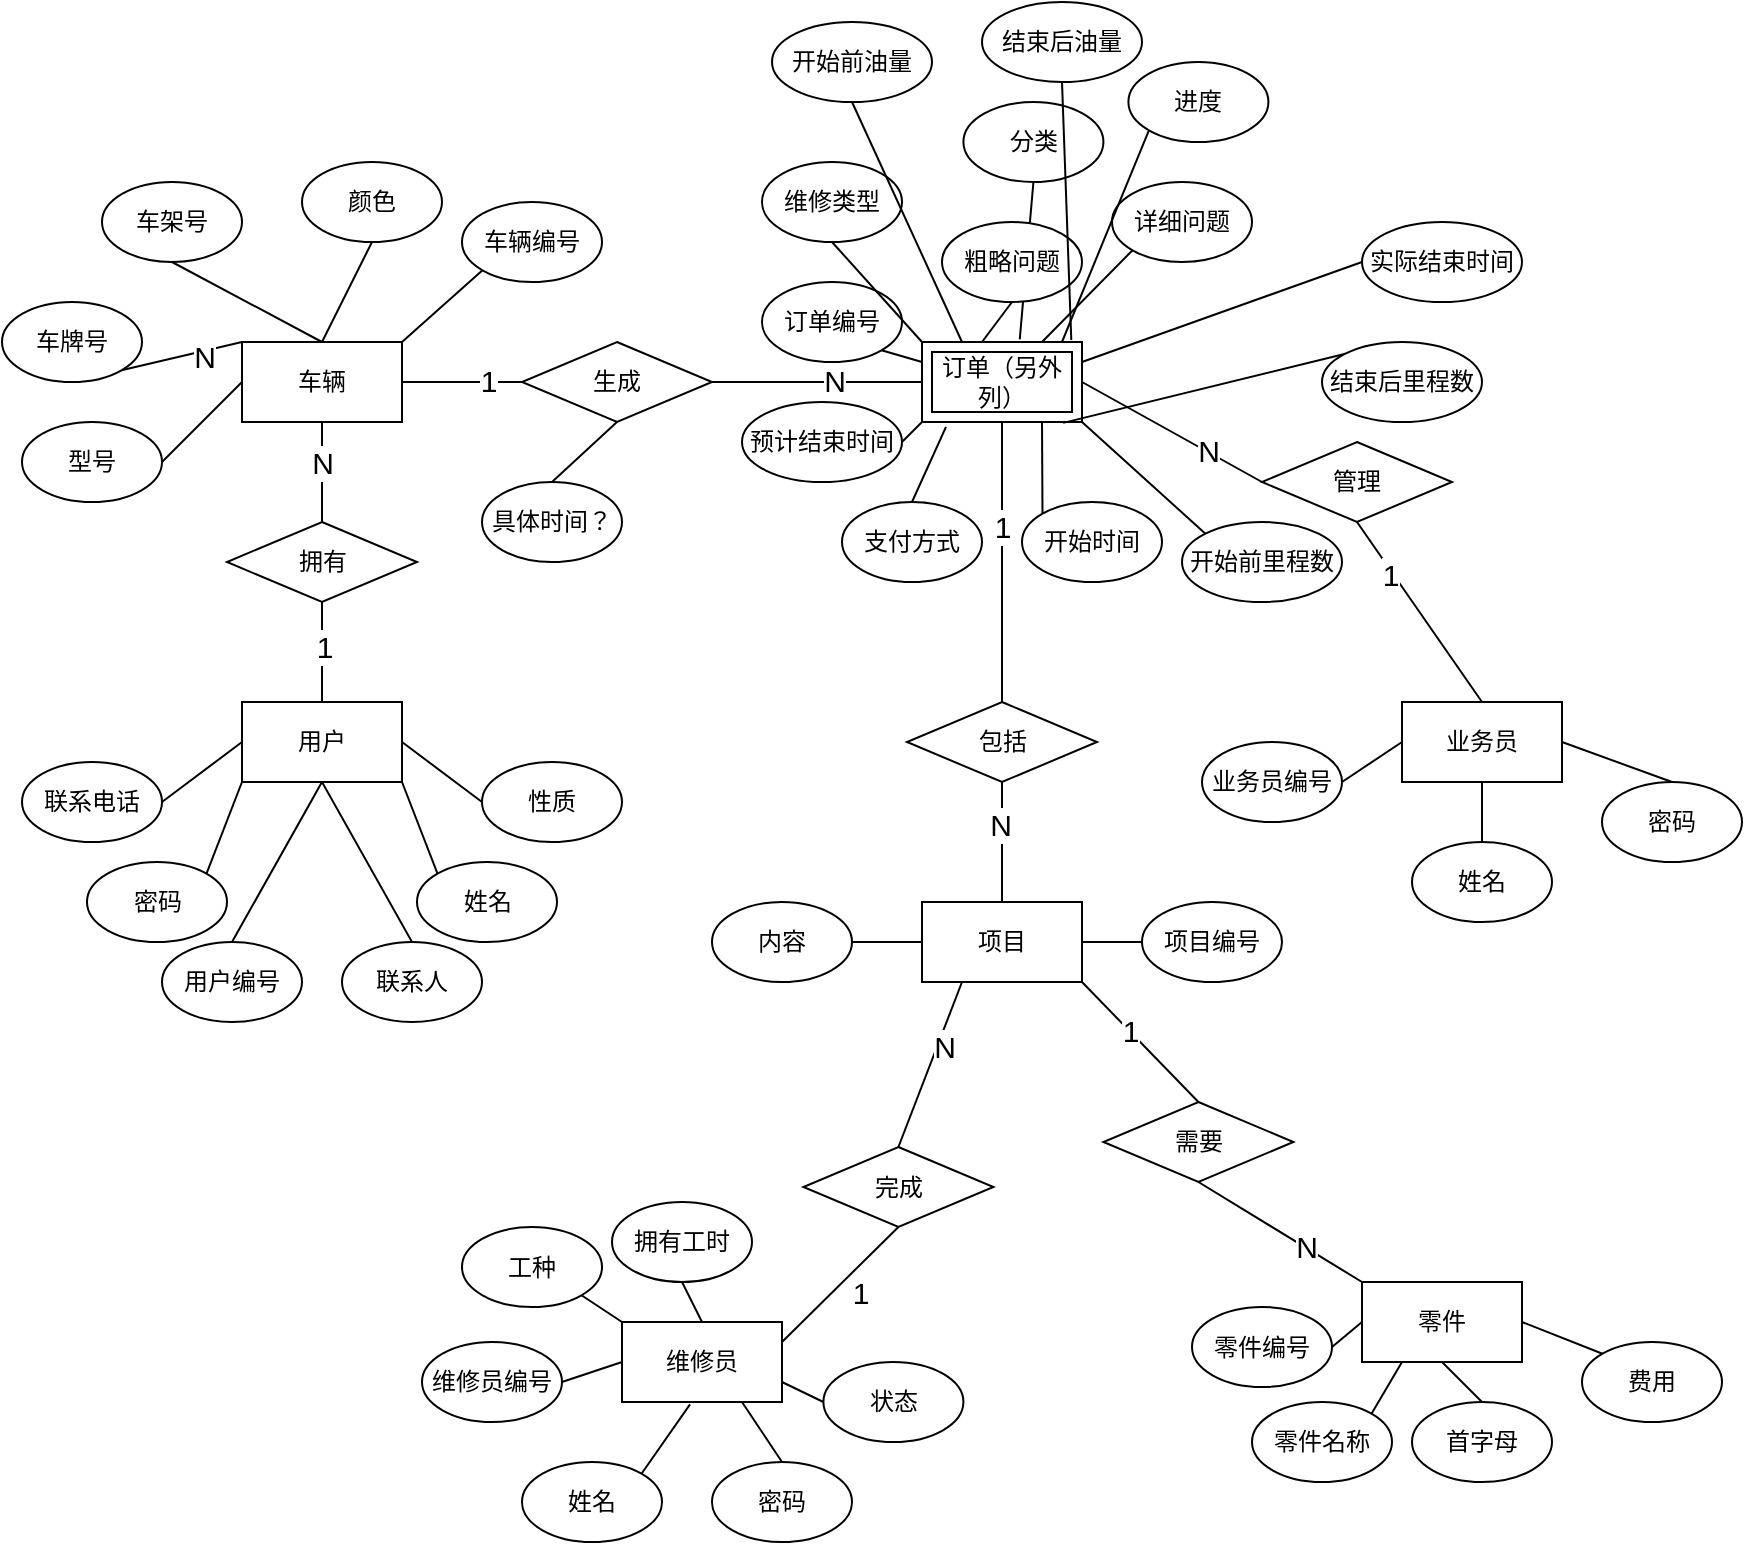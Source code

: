 <mxfile version="16.5.1" type="device"><diagram id="R2lEEEUBdFMjLlhIrx00" name="Page-1"><mxGraphModel dx="1038" dy="641" grid="1" gridSize="10" guides="1" tooltips="1" connect="1" arrows="1" fold="1" page="1" pageScale="1" pageWidth="850" pageHeight="1100" math="0" shadow="0" extFonts="Permanent Marker^https://fonts.googleapis.com/css?family=Permanent+Marker"><root><mxCell id="0"/><mxCell id="1" parent="0"/><mxCell id="JLz6MNKmqMRb6g_Zbnfw-47" style="edgeStyle=none;rounded=0;orthogonalLoop=1;jettySize=auto;html=1;exitX=1;exitY=0.5;exitDx=0;exitDy=0;entryX=0;entryY=0.5;entryDx=0;entryDy=0;endArrow=none;endFill=0;" parent="1" source="JLz6MNKmqMRb6g_Zbnfw-2" target="JLz6MNKmqMRb6g_Zbnfw-46" edge="1"><mxGeometry relative="1" as="geometry"/></mxCell><mxCell id="JLz6MNKmqMRb6g_Zbnfw-92" value="1" style="edgeLabel;html=1;align=center;verticalAlign=middle;resizable=0;points=[];fontSize=15;" parent="JLz6MNKmqMRb6g_Zbnfw-47" vertex="1" connectable="0"><mxGeometry x="0.419" y="1" relative="1" as="geometry"><mxPoint as="offset"/></mxGeometry></mxCell><mxCell id="JLz6MNKmqMRb6g_Zbnfw-2" value="车辆" style="rounded=0;whiteSpace=wrap;html=1;" parent="1" vertex="1"><mxGeometry x="170" y="280" width="80" height="40" as="geometry"/></mxCell><mxCell id="JLz6MNKmqMRb6g_Zbnfw-8" style="edgeStyle=orthogonalEdgeStyle;rounded=0;orthogonalLoop=1;jettySize=auto;html=1;exitX=0.5;exitY=0;exitDx=0;exitDy=0;entryX=0.5;entryY=1;entryDx=0;entryDy=0;endArrow=none;endFill=0;" parent="1" source="JLz6MNKmqMRb6g_Zbnfw-3" target="JLz6MNKmqMRb6g_Zbnfw-6" edge="1"><mxGeometry relative="1" as="geometry"/></mxCell><mxCell id="JLz6MNKmqMRb6g_Zbnfw-95" value="1" style="edgeLabel;html=1;align=center;verticalAlign=middle;resizable=0;points=[];fontSize=15;" parent="JLz6MNKmqMRb6g_Zbnfw-8" vertex="1" connectable="0"><mxGeometry x="0.119" y="-1" relative="1" as="geometry"><mxPoint as="offset"/></mxGeometry></mxCell><mxCell id="JLz6MNKmqMRb6g_Zbnfw-3" value="用户" style="rounded=0;whiteSpace=wrap;html=1;" parent="1" vertex="1"><mxGeometry x="170" y="460" width="80" height="40" as="geometry"/></mxCell><mxCell id="JLz6MNKmqMRb6g_Zbnfw-4" value="维修员" style="rounded=0;whiteSpace=wrap;html=1;" parent="1" vertex="1"><mxGeometry x="360" y="770" width="80" height="40" as="geometry"/></mxCell><mxCell id="JLz6MNKmqMRb6g_Zbnfw-57" style="edgeStyle=none;rounded=0;orthogonalLoop=1;jettySize=auto;html=1;exitX=0.5;exitY=0;exitDx=0;exitDy=0;entryX=0.5;entryY=1;entryDx=0;entryDy=0;endArrow=none;endFill=0;" parent="1" source="JLz6MNKmqMRb6g_Zbnfw-5" target="JLz6MNKmqMRb6g_Zbnfw-55" edge="1"><mxGeometry relative="1" as="geometry"/></mxCell><mxCell id="JLz6MNKmqMRb6g_Zbnfw-99" value="1" style="edgeLabel;html=1;align=center;verticalAlign=middle;resizable=0;points=[];fontSize=15;" parent="JLz6MNKmqMRb6g_Zbnfw-57" vertex="1" connectable="0"><mxGeometry x="0.448" y="1" relative="1" as="geometry"><mxPoint as="offset"/></mxGeometry></mxCell><mxCell id="JLz6MNKmqMRb6g_Zbnfw-5" value="业务员" style="rounded=0;whiteSpace=wrap;html=1;" parent="1" vertex="1"><mxGeometry x="750" y="460" width="80" height="40" as="geometry"/></mxCell><mxCell id="JLz6MNKmqMRb6g_Zbnfw-93" style="edgeStyle=none;rounded=0;orthogonalLoop=1;jettySize=auto;html=1;exitX=0.5;exitY=0;exitDx=0;exitDy=0;entryX=0.5;entryY=1;entryDx=0;entryDy=0;endArrow=none;endFill=0;" parent="1" source="JLz6MNKmqMRb6g_Zbnfw-6" target="JLz6MNKmqMRb6g_Zbnfw-2" edge="1"><mxGeometry relative="1" as="geometry"/></mxCell><mxCell id="JLz6MNKmqMRb6g_Zbnfw-94" value="N" style="edgeLabel;html=1;align=center;verticalAlign=middle;resizable=0;points=[];fontSize=15;" parent="JLz6MNKmqMRb6g_Zbnfw-93" vertex="1" connectable="0"><mxGeometry x="0.406" relative="1" as="geometry"><mxPoint y="5" as="offset"/></mxGeometry></mxCell><mxCell id="JLz6MNKmqMRb6g_Zbnfw-6" value="拥有" style="rhombus;whiteSpace=wrap;html=1;" parent="1" vertex="1"><mxGeometry x="162.5" y="370" width="95" height="40" as="geometry"/></mxCell><mxCell id="JLz6MNKmqMRb6g_Zbnfw-25" style="rounded=0;orthogonalLoop=1;jettySize=auto;html=1;exitX=1;exitY=0.5;exitDx=0;exitDy=0;entryX=0;entryY=0.5;entryDx=0;entryDy=0;endArrow=none;endFill=0;" parent="1" source="JLz6MNKmqMRb6g_Zbnfw-12" target="JLz6MNKmqMRb6g_Zbnfw-3" edge="1"><mxGeometry relative="1" as="geometry"/></mxCell><mxCell id="JLz6MNKmqMRb6g_Zbnfw-12" value="联系电话" style="ellipse;whiteSpace=wrap;html=1;" parent="1" vertex="1"><mxGeometry x="60" y="490" width="70" height="40" as="geometry"/></mxCell><mxCell id="JLz6MNKmqMRb6g_Zbnfw-28" style="edgeStyle=none;rounded=0;orthogonalLoop=1;jettySize=auto;html=1;exitX=1;exitY=0;exitDx=0;exitDy=0;entryX=0;entryY=1;entryDx=0;entryDy=0;endArrow=none;endFill=0;" parent="1" source="JLz6MNKmqMRb6g_Zbnfw-19" target="JLz6MNKmqMRb6g_Zbnfw-3" edge="1"><mxGeometry relative="1" as="geometry"/></mxCell><mxCell id="JLz6MNKmqMRb6g_Zbnfw-19" value="密码" style="ellipse;whiteSpace=wrap;html=1;" parent="1" vertex="1"><mxGeometry x="92.5" y="540" width="70" height="40" as="geometry"/></mxCell><mxCell id="JLz6MNKmqMRb6g_Zbnfw-29" style="edgeStyle=none;rounded=0;orthogonalLoop=1;jettySize=auto;html=1;exitX=0;exitY=0;exitDx=0;exitDy=0;entryX=1;entryY=1;entryDx=0;entryDy=0;endArrow=none;endFill=0;" parent="1" source="JLz6MNKmqMRb6g_Zbnfw-22" target="JLz6MNKmqMRb6g_Zbnfw-3" edge="1"><mxGeometry relative="1" as="geometry"/></mxCell><mxCell id="JLz6MNKmqMRb6g_Zbnfw-22" value="姓名" style="ellipse;whiteSpace=wrap;html=1;" parent="1" vertex="1"><mxGeometry x="257.5" y="540" width="70" height="40" as="geometry"/></mxCell><mxCell id="JLz6MNKmqMRb6g_Zbnfw-30" style="edgeStyle=none;rounded=0;orthogonalLoop=1;jettySize=auto;html=1;exitX=0;exitY=0.5;exitDx=0;exitDy=0;entryX=1;entryY=0.5;entryDx=0;entryDy=0;endArrow=none;endFill=0;" parent="1" source="JLz6MNKmqMRb6g_Zbnfw-23" target="JLz6MNKmqMRb6g_Zbnfw-3" edge="1"><mxGeometry relative="1" as="geometry"/></mxCell><mxCell id="JLz6MNKmqMRb6g_Zbnfw-23" value="性质" style="ellipse;whiteSpace=wrap;html=1;" parent="1" vertex="1"><mxGeometry x="290" y="490" width="70" height="40" as="geometry"/></mxCell><mxCell id="JLz6MNKmqMRb6g_Zbnfw-27" style="rounded=0;orthogonalLoop=1;jettySize=auto;html=1;exitX=0.5;exitY=0;exitDx=0;exitDy=0;entryX=0.5;entryY=1;entryDx=0;entryDy=0;endArrow=none;endFill=0;" parent="1" source="JLz6MNKmqMRb6g_Zbnfw-24" target="JLz6MNKmqMRb6g_Zbnfw-3" edge="1"><mxGeometry relative="1" as="geometry"/></mxCell><mxCell id="JLz6MNKmqMRb6g_Zbnfw-24" value="联系人" style="ellipse;whiteSpace=wrap;html=1;" parent="1" vertex="1"><mxGeometry x="220" y="580" width="70" height="40" as="geometry"/></mxCell><mxCell id="JLz6MNKmqMRb6g_Zbnfw-39" style="edgeStyle=none;rounded=0;orthogonalLoop=1;jettySize=auto;html=1;exitX=1;exitY=1;exitDx=0;exitDy=0;entryX=0;entryY=0;entryDx=0;entryDy=0;endArrow=none;endFill=0;" parent="1" source="JLz6MNKmqMRb6g_Zbnfw-31" target="JLz6MNKmqMRb6g_Zbnfw-2" edge="1"><mxGeometry relative="1" as="geometry"/></mxCell><mxCell id="JLz6MNKmqMRb6g_Zbnfw-107" value="N" style="edgeLabel;html=1;align=center;verticalAlign=middle;resizable=0;points=[];fontSize=15;" parent="JLz6MNKmqMRb6g_Zbnfw-39" vertex="1" connectable="0"><mxGeometry x="0.38" y="-2" relative="1" as="geometry"><mxPoint x="-1" as="offset"/></mxGeometry></mxCell><mxCell id="JLz6MNKmqMRb6g_Zbnfw-31" value="车牌号" style="ellipse;whiteSpace=wrap;html=1;" parent="1" vertex="1"><mxGeometry x="50" y="260" width="70" height="40" as="geometry"/></mxCell><mxCell id="JLz6MNKmqMRb6g_Zbnfw-38" style="edgeStyle=none;rounded=0;orthogonalLoop=1;jettySize=auto;html=1;exitX=0.5;exitY=1;exitDx=0;exitDy=0;entryX=0.5;entryY=0;entryDx=0;entryDy=0;endArrow=none;endFill=0;" parent="1" source="JLz6MNKmqMRb6g_Zbnfw-32" target="JLz6MNKmqMRb6g_Zbnfw-2" edge="1"><mxGeometry relative="1" as="geometry"/></mxCell><mxCell id="JLz6MNKmqMRb6g_Zbnfw-32" value="车架号" style="ellipse;whiteSpace=wrap;html=1;" parent="1" vertex="1"><mxGeometry x="100" y="200" width="70" height="40" as="geometry"/></mxCell><mxCell id="JLz6MNKmqMRb6g_Zbnfw-34" style="edgeStyle=none;rounded=0;orthogonalLoop=1;jettySize=auto;html=1;exitX=0.5;exitY=0;exitDx=0;exitDy=0;endArrow=none;endFill=0;" parent="1" source="JLz6MNKmqMRb6g_Zbnfw-33" edge="1"><mxGeometry relative="1" as="geometry"><mxPoint x="210" y="500.0" as="targetPoint"/></mxGeometry></mxCell><mxCell id="JLz6MNKmqMRb6g_Zbnfw-33" value="用户编号" style="ellipse;whiteSpace=wrap;html=1;" parent="1" vertex="1"><mxGeometry x="130" y="580" width="70" height="40" as="geometry"/></mxCell><mxCell id="JLz6MNKmqMRb6g_Zbnfw-44" style="edgeStyle=none;rounded=0;orthogonalLoop=1;jettySize=auto;html=1;exitX=0.5;exitY=1;exitDx=0;exitDy=0;endArrow=none;endFill=0;" parent="1" source="JLz6MNKmqMRb6g_Zbnfw-35" edge="1"><mxGeometry relative="1" as="geometry"><mxPoint x="210" y="280" as="targetPoint"/></mxGeometry></mxCell><mxCell id="JLz6MNKmqMRb6g_Zbnfw-35" value="颜色" style="ellipse;whiteSpace=wrap;html=1;" parent="1" vertex="1"><mxGeometry x="200" y="190" width="70" height="40" as="geometry"/></mxCell><mxCell id="JLz6MNKmqMRb6g_Zbnfw-40" style="edgeStyle=none;rounded=0;orthogonalLoop=1;jettySize=auto;html=1;exitX=1;exitY=0.5;exitDx=0;exitDy=0;entryX=0;entryY=0.5;entryDx=0;entryDy=0;endArrow=none;endFill=0;" parent="1" source="JLz6MNKmqMRb6g_Zbnfw-36" target="JLz6MNKmqMRb6g_Zbnfw-2" edge="1"><mxGeometry relative="1" as="geometry"/></mxCell><mxCell id="JLz6MNKmqMRb6g_Zbnfw-36" value="型号" style="ellipse;whiteSpace=wrap;html=1;" parent="1" vertex="1"><mxGeometry x="60" y="320" width="70" height="40" as="geometry"/></mxCell><mxCell id="JLz6MNKmqMRb6g_Zbnfw-45" style="edgeStyle=none;rounded=0;orthogonalLoop=1;jettySize=auto;html=1;exitX=0;exitY=1;exitDx=0;exitDy=0;entryX=1;entryY=0;entryDx=0;entryDy=0;endArrow=none;endFill=0;" parent="1" source="JLz6MNKmqMRb6g_Zbnfw-37" target="JLz6MNKmqMRb6g_Zbnfw-2" edge="1"><mxGeometry relative="1" as="geometry"/></mxCell><mxCell id="JLz6MNKmqMRb6g_Zbnfw-37" value="车辆编号" style="ellipse;whiteSpace=wrap;html=1;" parent="1" vertex="1"><mxGeometry x="280" y="210" width="70" height="40" as="geometry"/></mxCell><mxCell id="JLz6MNKmqMRb6g_Zbnfw-50" style="edgeStyle=none;rounded=0;orthogonalLoop=1;jettySize=auto;html=1;exitX=1;exitY=0.5;exitDx=0;exitDy=0;entryX=0;entryY=0.5;entryDx=0;entryDy=0;endArrow=none;endFill=0;text='N';metaEdit=1;fontSize=15;" parent="1" source="JLz6MNKmqMRb6g_Zbnfw-46" target="JLz6MNKmqMRb6g_Zbnfw-90" edge="1"><mxGeometry relative="1" as="geometry"><mxPoint x="510" y="300" as="targetPoint"/></mxGeometry></mxCell><mxCell id="JLz6MNKmqMRb6g_Zbnfw-91" value="N" style="edgeLabel;html=1;align=center;verticalAlign=middle;resizable=0;points=[];fontSize=15;" parent="JLz6MNKmqMRb6g_Zbnfw-50" vertex="1" connectable="0"><mxGeometry x="0.152" y="1" relative="1" as="geometry"><mxPoint as="offset"/></mxGeometry></mxCell><mxCell id="JLz6MNKmqMRb6g_Zbnfw-46" value="生成" style="rhombus;whiteSpace=wrap;html=1;" parent="1" vertex="1"><mxGeometry x="310" y="280" width="95" height="40" as="geometry"/></mxCell><mxCell id="JLz6MNKmqMRb6g_Zbnfw-53" value="零件" style="rounded=0;whiteSpace=wrap;html=1;" parent="1" vertex="1"><mxGeometry x="730" y="750" width="80" height="40" as="geometry"/></mxCell><mxCell id="JLz6MNKmqMRb6g_Zbnfw-69" style="edgeStyle=none;rounded=0;orthogonalLoop=1;jettySize=auto;html=1;exitX=0;exitY=0.5;exitDx=0;exitDy=0;entryX=1;entryY=0.5;entryDx=0;entryDy=0;endArrow=none;endFill=0;" parent="1" source="JLz6MNKmqMRb6g_Zbnfw-55" edge="1"><mxGeometry relative="1" as="geometry"><mxPoint x="590" y="300" as="targetPoint"/></mxGeometry></mxCell><mxCell id="JLz6MNKmqMRb6g_Zbnfw-98" value="N" style="edgeLabel;html=1;align=center;verticalAlign=middle;resizable=0;points=[];fontSize=15;" parent="JLz6MNKmqMRb6g_Zbnfw-69" vertex="1" connectable="0"><mxGeometry x="-0.379" y="-1" relative="1" as="geometry"><mxPoint as="offset"/></mxGeometry></mxCell><mxCell id="JLz6MNKmqMRb6g_Zbnfw-55" value="管理" style="rhombus;whiteSpace=wrap;html=1;" parent="1" vertex="1"><mxGeometry x="680" y="330" width="95" height="40" as="geometry"/></mxCell><mxCell id="JLz6MNKmqMRb6g_Zbnfw-88" style="edgeStyle=none;rounded=0;orthogonalLoop=1;jettySize=auto;html=1;exitX=1;exitY=1;exitDx=0;exitDy=0;entryX=0.5;entryY=0;entryDx=0;entryDy=0;endArrow=none;endFill=0;" parent="1" source="gtlcgcl1MtyrnfjM4oib-31" target="JLz6MNKmqMRb6g_Zbnfw-87" edge="1"><mxGeometry relative="1" as="geometry"><mxPoint x="600.71" y="612.5" as="sourcePoint"/></mxGeometry></mxCell><mxCell id="JLz6MNKmqMRb6g_Zbnfw-102" value="1" style="edgeLabel;html=1;align=center;verticalAlign=middle;resizable=0;points=[];fontSize=15;" parent="JLz6MNKmqMRb6g_Zbnfw-88" vertex="1" connectable="0"><mxGeometry x="-0.203" relative="1" as="geometry"><mxPoint as="offset"/></mxGeometry></mxCell><mxCell id="JLz6MNKmqMRb6g_Zbnfw-75" style="edgeStyle=none;rounded=0;orthogonalLoop=1;jettySize=auto;html=1;exitX=0.5;exitY=0;exitDx=0;exitDy=0;entryX=0.5;entryY=1;entryDx=0;entryDy=0;endArrow=none;endFill=0;" parent="1" source="gtlcgcl1MtyrnfjM4oib-29" edge="1"><mxGeometry relative="1" as="geometry"><mxPoint x="550" y="320" as="targetPoint"/><mxPoint x="549.46" y="507.5" as="sourcePoint"/></mxGeometry></mxCell><mxCell id="JLz6MNKmqMRb6g_Zbnfw-96" value="1" style="edgeLabel;html=1;align=center;verticalAlign=middle;resizable=0;points=[];fontSize=15;" parent="JLz6MNKmqMRb6g_Zbnfw-75" vertex="1" connectable="0"><mxGeometry x="0.257" relative="1" as="geometry"><mxPoint as="offset"/></mxGeometry></mxCell><mxCell id="JLz6MNKmqMRb6g_Zbnfw-76" style="edgeStyle=none;rounded=0;orthogonalLoop=1;jettySize=auto;html=1;exitX=0.5;exitY=1;exitDx=0;exitDy=0;entryX=0.5;entryY=0;entryDx=0;entryDy=0;endArrow=none;endFill=0;" parent="1" source="gtlcgcl1MtyrnfjM4oib-29" target="gtlcgcl1MtyrnfjM4oib-31" edge="1"><mxGeometry relative="1" as="geometry"><mxPoint x="549.46" y="557.5" as="sourcePoint"/><mxPoint x="550.71" y="592.5" as="targetPoint"/></mxGeometry></mxCell><mxCell id="JLz6MNKmqMRb6g_Zbnfw-97" value="N" style="edgeLabel;html=1;align=center;verticalAlign=middle;resizable=0;points=[];fontSize=15;" parent="JLz6MNKmqMRb6g_Zbnfw-76" vertex="1" connectable="0"><mxGeometry x="-0.299" y="-1" relative="1" as="geometry"><mxPoint as="offset"/></mxGeometry></mxCell><mxCell id="JLz6MNKmqMRb6g_Zbnfw-79" style="edgeStyle=none;rounded=0;orthogonalLoop=1;jettySize=auto;html=1;exitX=0;exitY=0;exitDx=0;exitDy=0;endArrow=none;endFill=0;" parent="1" edge="1"><mxGeometry relative="1" as="geometry"><mxPoint x="610" y="260" as="sourcePoint"/><mxPoint x="610" y="260" as="targetPoint"/></mxGeometry></mxCell><mxCell id="JLz6MNKmqMRb6g_Zbnfw-84" style="edgeStyle=none;rounded=0;orthogonalLoop=1;jettySize=auto;html=1;exitX=0.5;exitY=1;exitDx=0;exitDy=0;endArrow=none;endFill=0;entryX=1;entryY=0.25;entryDx=0;entryDy=0;" parent="1" source="JLz6MNKmqMRb6g_Zbnfw-83" target="JLz6MNKmqMRb6g_Zbnfw-4" edge="1"><mxGeometry relative="1" as="geometry"><mxPoint x="449.996" y="772.5" as="targetPoint"/></mxGeometry></mxCell><mxCell id="JLz6MNKmqMRb6g_Zbnfw-100" value="1" style="edgeLabel;html=1;align=center;verticalAlign=middle;resizable=0;points=[];fontSize=15;" parent="JLz6MNKmqMRb6g_Zbnfw-84" vertex="1" connectable="0"><mxGeometry x="-0.329" relative="1" as="geometry"><mxPoint y="13" as="offset"/></mxGeometry></mxCell><mxCell id="JLz6MNKmqMRb6g_Zbnfw-85" style="edgeStyle=none;rounded=0;orthogonalLoop=1;jettySize=auto;html=1;exitX=0.5;exitY=0;exitDx=0;exitDy=0;entryX=0.25;entryY=1;entryDx=0;entryDy=0;endArrow=none;endFill=0;" parent="1" source="JLz6MNKmqMRb6g_Zbnfw-83" target="gtlcgcl1MtyrnfjM4oib-31" edge="1"><mxGeometry relative="1" as="geometry"><mxPoint x="550.71" y="632.5" as="targetPoint"/></mxGeometry></mxCell><mxCell id="JLz6MNKmqMRb6g_Zbnfw-101" value="N" style="edgeLabel;html=1;align=center;verticalAlign=middle;resizable=0;points=[];fontSize=15;" parent="JLz6MNKmqMRb6g_Zbnfw-85" vertex="1" connectable="0"><mxGeometry x="0.419" relative="1" as="geometry"><mxPoint y="8" as="offset"/></mxGeometry></mxCell><mxCell id="JLz6MNKmqMRb6g_Zbnfw-83" value="完成" style="rhombus;whiteSpace=wrap;html=1;" parent="1" vertex="1"><mxGeometry x="450.71" y="682.5" width="95" height="40" as="geometry"/></mxCell><mxCell id="JLz6MNKmqMRb6g_Zbnfw-89" style="edgeStyle=none;rounded=0;orthogonalLoop=1;jettySize=auto;html=1;exitX=0.5;exitY=1;exitDx=0;exitDy=0;entryX=0;entryY=0;entryDx=0;entryDy=0;endArrow=none;endFill=0;" parent="1" source="JLz6MNKmqMRb6g_Zbnfw-87" target="JLz6MNKmqMRb6g_Zbnfw-53" edge="1"><mxGeometry relative="1" as="geometry"/></mxCell><mxCell id="JLz6MNKmqMRb6g_Zbnfw-103" value="N" style="edgeLabel;html=1;align=center;verticalAlign=middle;resizable=0;points=[];fontSize=15;" parent="JLz6MNKmqMRb6g_Zbnfw-89" vertex="1" connectable="0"><mxGeometry x="0.308" y="1" relative="1" as="geometry"><mxPoint as="offset"/></mxGeometry></mxCell><mxCell id="JLz6MNKmqMRb6g_Zbnfw-87" value="需要" style="rhombus;whiteSpace=wrap;html=1;" parent="1" vertex="1"><mxGeometry x="600.71" y="660" width="95" height="40" as="geometry"/></mxCell><mxCell id="JLz6MNKmqMRb6g_Zbnfw-90" value="订单（另外列）" style="shape=ext;margin=3;double=1;whiteSpace=wrap;html=1;align=center;" parent="1" vertex="1"><mxGeometry x="510" y="280" width="80" height="40" as="geometry"/></mxCell><mxCell id="JLz6MNKmqMRb6g_Zbnfw-126" style="edgeStyle=none;rounded=0;orthogonalLoop=1;jettySize=auto;html=1;exitX=1;exitY=1;exitDx=0;exitDy=0;entryX=0;entryY=0.25;entryDx=0;entryDy=0;fontSize=15;endArrow=none;endFill=0;" parent="1" source="JLz6MNKmqMRb6g_Zbnfw-108" target="JLz6MNKmqMRb6g_Zbnfw-90" edge="1"><mxGeometry relative="1" as="geometry"/></mxCell><mxCell id="JLz6MNKmqMRb6g_Zbnfw-108" value="订单编号" style="ellipse;whiteSpace=wrap;html=1;" parent="1" vertex="1"><mxGeometry x="430" y="250" width="70" height="40" as="geometry"/></mxCell><mxCell id="JLz6MNKmqMRb6g_Zbnfw-127" style="edgeStyle=none;rounded=0;orthogonalLoop=1;jettySize=auto;html=1;exitX=0.5;exitY=1;exitDx=0;exitDy=0;entryX=0;entryY=0;entryDx=0;entryDy=0;fontSize=15;endArrow=none;endFill=0;" parent="1" source="JLz6MNKmqMRb6g_Zbnfw-109" target="JLz6MNKmqMRb6g_Zbnfw-90" edge="1"><mxGeometry relative="1" as="geometry"/></mxCell><mxCell id="JLz6MNKmqMRb6g_Zbnfw-109" value="维修类型" style="ellipse;whiteSpace=wrap;html=1;" parent="1" vertex="1"><mxGeometry x="430" y="190" width="70" height="40" as="geometry"/></mxCell><mxCell id="JLz6MNKmqMRb6g_Zbnfw-131" style="edgeStyle=none;rounded=0;orthogonalLoop=1;jettySize=auto;html=1;exitX=0.5;exitY=1;exitDx=0;exitDy=0;entryX=0.611;entryY=-0.032;entryDx=0;entryDy=0;entryPerimeter=0;fontSize=15;endArrow=none;endFill=0;" parent="1" source="JLz6MNKmqMRb6g_Zbnfw-110" target="JLz6MNKmqMRb6g_Zbnfw-90" edge="1"><mxGeometry relative="1" as="geometry"/></mxCell><mxCell id="JLz6MNKmqMRb6g_Zbnfw-110" value="分类" style="ellipse;whiteSpace=wrap;html=1;" parent="1" vertex="1"><mxGeometry x="530.71" y="160" width="70" height="40" as="geometry"/></mxCell><mxCell id="JLz6MNKmqMRb6g_Zbnfw-125" style="edgeStyle=none;rounded=0;orthogonalLoop=1;jettySize=auto;html=1;exitX=0.5;exitY=0;exitDx=0;exitDy=0;entryX=0.15;entryY=1.061;entryDx=0;entryDy=0;entryPerimeter=0;fontSize=15;endArrow=none;endFill=0;" parent="1" source="JLz6MNKmqMRb6g_Zbnfw-111" target="JLz6MNKmqMRb6g_Zbnfw-90" edge="1"><mxGeometry relative="1" as="geometry"/></mxCell><mxCell id="JLz6MNKmqMRb6g_Zbnfw-111" value="支付方式" style="ellipse;whiteSpace=wrap;html=1;" parent="1" vertex="1"><mxGeometry x="470" y="360" width="70" height="40" as="geometry"/></mxCell><mxCell id="JLz6MNKmqMRb6g_Zbnfw-138" style="edgeStyle=none;rounded=0;orthogonalLoop=1;jettySize=auto;html=1;exitX=0;exitY=0;exitDx=0;exitDy=0;entryX=0.75;entryY=1;entryDx=0;entryDy=0;fontSize=15;endArrow=none;endFill=0;" parent="1" source="JLz6MNKmqMRb6g_Zbnfw-112" target="JLz6MNKmqMRb6g_Zbnfw-90" edge="1"><mxGeometry relative="1" as="geometry"/></mxCell><mxCell id="JLz6MNKmqMRb6g_Zbnfw-112" value="开始时间" style="ellipse;whiteSpace=wrap;html=1;" parent="1" vertex="1"><mxGeometry x="560" y="360" width="70" height="40" as="geometry"/></mxCell><mxCell id="JLz6MNKmqMRb6g_Zbnfw-124" style="edgeStyle=none;rounded=0;orthogonalLoop=1;jettySize=auto;html=1;exitX=1;exitY=0.5;exitDx=0;exitDy=0;entryX=0;entryY=1;entryDx=0;entryDy=0;fontSize=15;endArrow=none;endFill=0;" parent="1" source="JLz6MNKmqMRb6g_Zbnfw-113" target="JLz6MNKmqMRb6g_Zbnfw-90" edge="1"><mxGeometry relative="1" as="geometry"/></mxCell><mxCell id="JLz6MNKmqMRb6g_Zbnfw-113" value="预计结束时间" style="ellipse;whiteSpace=wrap;html=1;" parent="1" vertex="1"><mxGeometry x="420" y="310" width="80" height="40" as="geometry"/></mxCell><mxCell id="JLz6MNKmqMRb6g_Zbnfw-136" style="edgeStyle=none;rounded=0;orthogonalLoop=1;jettySize=auto;html=1;exitX=0;exitY=0.5;exitDx=0;exitDy=0;entryX=1;entryY=0.25;entryDx=0;entryDy=0;fontSize=15;endArrow=none;endFill=0;" parent="1" source="JLz6MNKmqMRb6g_Zbnfw-114" target="JLz6MNKmqMRb6g_Zbnfw-90" edge="1"><mxGeometry relative="1" as="geometry"/></mxCell><mxCell id="JLz6MNKmqMRb6g_Zbnfw-114" value="实际结束时间" style="ellipse;whiteSpace=wrap;html=1;" parent="1" vertex="1"><mxGeometry x="730" y="220" width="80" height="40" as="geometry"/></mxCell><mxCell id="JLz6MNKmqMRb6g_Zbnfw-129" style="edgeStyle=none;rounded=0;orthogonalLoop=1;jettySize=auto;html=1;exitX=0.5;exitY=1;exitDx=0;exitDy=0;entryX=0.375;entryY=0;entryDx=0;entryDy=0;entryPerimeter=0;fontSize=15;endArrow=none;endFill=0;" parent="1" source="JLz6MNKmqMRb6g_Zbnfw-115" target="JLz6MNKmqMRb6g_Zbnfw-90" edge="1"><mxGeometry relative="1" as="geometry"/></mxCell><mxCell id="JLz6MNKmqMRb6g_Zbnfw-115" value="粗略问题" style="ellipse;whiteSpace=wrap;html=1;" parent="1" vertex="1"><mxGeometry x="520" y="220" width="70" height="40" as="geometry"/></mxCell><mxCell id="JLz6MNKmqMRb6g_Zbnfw-134" style="edgeStyle=none;rounded=0;orthogonalLoop=1;jettySize=auto;html=1;exitX=0;exitY=1;exitDx=0;exitDy=0;entryX=0.75;entryY=0;entryDx=0;entryDy=0;fontSize=15;endArrow=none;endFill=0;" parent="1" source="JLz6MNKmqMRb6g_Zbnfw-116" target="JLz6MNKmqMRb6g_Zbnfw-90" edge="1"><mxGeometry relative="1" as="geometry"/></mxCell><mxCell id="JLz6MNKmqMRb6g_Zbnfw-116" value="详细问题" style="ellipse;whiteSpace=wrap;html=1;" parent="1" vertex="1"><mxGeometry x="605" y="200" width="70" height="40" as="geometry"/></mxCell><mxCell id="JLz6MNKmqMRb6g_Zbnfw-133" style="edgeStyle=none;rounded=0;orthogonalLoop=1;jettySize=auto;html=1;exitX=0;exitY=1;exitDx=0;exitDy=0;entryX=0.875;entryY=0;entryDx=0;entryDy=0;entryPerimeter=0;fontSize=15;endArrow=none;endFill=0;" parent="1" source="JLz6MNKmqMRb6g_Zbnfw-117" target="JLz6MNKmqMRb6g_Zbnfw-90" edge="1"><mxGeometry relative="1" as="geometry"/></mxCell><mxCell id="JLz6MNKmqMRb6g_Zbnfw-117" value="进度" style="ellipse;whiteSpace=wrap;html=1;" parent="1" vertex="1"><mxGeometry x="613.21" y="140" width="70" height="40" as="geometry"/></mxCell><mxCell id="JLz6MNKmqMRb6g_Zbnfw-130" style="edgeStyle=none;rounded=0;orthogonalLoop=1;jettySize=auto;html=1;exitX=0.5;exitY=1;exitDx=0;exitDy=0;entryX=0.25;entryY=0;entryDx=0;entryDy=0;fontSize=15;endArrow=none;endFill=0;" parent="1" source="JLz6MNKmqMRb6g_Zbnfw-118" target="JLz6MNKmqMRb6g_Zbnfw-90" edge="1"><mxGeometry relative="1" as="geometry"/></mxCell><mxCell id="JLz6MNKmqMRb6g_Zbnfw-118" value="开始前油量" style="ellipse;whiteSpace=wrap;html=1;" parent="1" vertex="1"><mxGeometry x="435" y="120" width="80" height="40" as="geometry"/></mxCell><mxCell id="JLz6MNKmqMRb6g_Zbnfw-132" style="edgeStyle=none;rounded=0;orthogonalLoop=1;jettySize=auto;html=1;exitX=0.5;exitY=1;exitDx=0;exitDy=0;entryX=0.933;entryY=-0.024;entryDx=0;entryDy=0;entryPerimeter=0;fontSize=15;endArrow=none;endFill=0;" parent="1" source="JLz6MNKmqMRb6g_Zbnfw-119" target="JLz6MNKmqMRb6g_Zbnfw-90" edge="1"><mxGeometry relative="1" as="geometry"/></mxCell><mxCell id="JLz6MNKmqMRb6g_Zbnfw-119" value="结束后油量" style="ellipse;whiteSpace=wrap;html=1;" parent="1" vertex="1"><mxGeometry x="540" y="110" width="80" height="40" as="geometry"/></mxCell><mxCell id="JLz6MNKmqMRb6g_Zbnfw-121" style="edgeStyle=none;rounded=0;orthogonalLoop=1;jettySize=auto;html=1;exitX=0.5;exitY=0;exitDx=0;exitDy=0;entryX=0.5;entryY=1;entryDx=0;entryDy=0;fontSize=15;endArrow=none;endFill=0;" parent="1" source="JLz6MNKmqMRb6g_Zbnfw-120" target="JLz6MNKmqMRb6g_Zbnfw-46" edge="1"><mxGeometry relative="1" as="geometry"/></mxCell><mxCell id="JLz6MNKmqMRb6g_Zbnfw-120" value="具体时间？" style="ellipse;whiteSpace=wrap;html=1;" parent="1" vertex="1"><mxGeometry x="290" y="350" width="70" height="40" as="geometry"/></mxCell><mxCell id="JLz6MNKmqMRb6g_Zbnfw-137" style="edgeStyle=none;rounded=0;orthogonalLoop=1;jettySize=auto;html=1;exitX=0;exitY=0;exitDx=0;exitDy=0;entryX=1;entryY=1;entryDx=0;entryDy=0;fontSize=15;endArrow=none;endFill=0;" parent="1" source="JLz6MNKmqMRb6g_Zbnfw-122" target="JLz6MNKmqMRb6g_Zbnfw-90" edge="1"><mxGeometry relative="1" as="geometry"/></mxCell><mxCell id="JLz6MNKmqMRb6g_Zbnfw-122" value="开始前里程数" style="ellipse;whiteSpace=wrap;html=1;" parent="1" vertex="1"><mxGeometry x="640" y="370" width="80" height="40" as="geometry"/></mxCell><mxCell id="JLz6MNKmqMRb6g_Zbnfw-139" style="edgeStyle=none;rounded=0;orthogonalLoop=1;jettySize=auto;html=1;exitX=0;exitY=0;exitDx=0;exitDy=0;entryX=0.882;entryY=1.011;entryDx=0;entryDy=0;entryPerimeter=0;fontSize=15;endArrow=none;endFill=0;" parent="1" source="JLz6MNKmqMRb6g_Zbnfw-123" target="JLz6MNKmqMRb6g_Zbnfw-90" edge="1"><mxGeometry relative="1" as="geometry"/></mxCell><mxCell id="JLz6MNKmqMRb6g_Zbnfw-123" value="结束后里程数" style="ellipse;whiteSpace=wrap;html=1;" parent="1" vertex="1"><mxGeometry x="710" y="280" width="80" height="40" as="geometry"/></mxCell><mxCell id="gtlcgcl1MtyrnfjM4oib-2" style="rounded=0;orthogonalLoop=1;jettySize=auto;html=1;exitX=1;exitY=0.5;exitDx=0;exitDy=0;entryX=0;entryY=0.5;entryDx=0;entryDy=0;endArrow=none;endFill=0;" edge="1" parent="1" source="gtlcgcl1MtyrnfjM4oib-1" target="JLz6MNKmqMRb6g_Zbnfw-5"><mxGeometry relative="1" as="geometry"/></mxCell><mxCell id="gtlcgcl1MtyrnfjM4oib-1" value="业务员编号" style="ellipse;whiteSpace=wrap;html=1;" vertex="1" parent="1"><mxGeometry x="650" y="480" width="70" height="40" as="geometry"/></mxCell><mxCell id="gtlcgcl1MtyrnfjM4oib-4" style="edgeStyle=none;rounded=0;orthogonalLoop=1;jettySize=auto;html=1;exitX=0.5;exitY=0;exitDx=0;exitDy=0;entryX=0.5;entryY=1;entryDx=0;entryDy=0;endArrow=none;endFill=0;" edge="1" parent="1" source="gtlcgcl1MtyrnfjM4oib-3" target="JLz6MNKmqMRb6g_Zbnfw-5"><mxGeometry relative="1" as="geometry"/></mxCell><mxCell id="gtlcgcl1MtyrnfjM4oib-3" value="姓名" style="ellipse;whiteSpace=wrap;html=1;" vertex="1" parent="1"><mxGeometry x="755" y="530" width="70" height="40" as="geometry"/></mxCell><mxCell id="gtlcgcl1MtyrnfjM4oib-6" style="edgeStyle=none;rounded=0;orthogonalLoop=1;jettySize=auto;html=1;exitX=0.5;exitY=0;exitDx=0;exitDy=0;entryX=1;entryY=0.5;entryDx=0;entryDy=0;endArrow=none;endFill=0;" edge="1" parent="1" source="gtlcgcl1MtyrnfjM4oib-5" target="JLz6MNKmqMRb6g_Zbnfw-5"><mxGeometry relative="1" as="geometry"/></mxCell><mxCell id="gtlcgcl1MtyrnfjM4oib-5" value="密码" style="ellipse;whiteSpace=wrap;html=1;" vertex="1" parent="1"><mxGeometry x="850" y="500" width="70" height="40" as="geometry"/></mxCell><mxCell id="gtlcgcl1MtyrnfjM4oib-8" style="edgeStyle=none;rounded=0;orthogonalLoop=1;jettySize=auto;html=1;exitX=1;exitY=0.5;exitDx=0;exitDy=0;entryX=0;entryY=0.5;entryDx=0;entryDy=0;endArrow=none;endFill=0;" edge="1" parent="1" source="gtlcgcl1MtyrnfjM4oib-7" target="JLz6MNKmqMRb6g_Zbnfw-4"><mxGeometry relative="1" as="geometry"/></mxCell><mxCell id="gtlcgcl1MtyrnfjM4oib-7" value="维修员编号" style="ellipse;whiteSpace=wrap;html=1;" vertex="1" parent="1"><mxGeometry x="260" y="780" width="70" height="40" as="geometry"/></mxCell><mxCell id="gtlcgcl1MtyrnfjM4oib-10" style="edgeStyle=none;rounded=0;orthogonalLoop=1;jettySize=auto;html=1;exitX=1;exitY=0;exitDx=0;exitDy=0;entryX=0.425;entryY=1.03;entryDx=0;entryDy=0;entryPerimeter=0;endArrow=none;endFill=0;" edge="1" parent="1" source="gtlcgcl1MtyrnfjM4oib-9" target="JLz6MNKmqMRb6g_Zbnfw-4"><mxGeometry relative="1" as="geometry"/></mxCell><mxCell id="gtlcgcl1MtyrnfjM4oib-9" value="姓名" style="ellipse;whiteSpace=wrap;html=1;" vertex="1" parent="1"><mxGeometry x="310" y="840" width="70" height="40" as="geometry"/></mxCell><mxCell id="gtlcgcl1MtyrnfjM4oib-12" style="edgeStyle=none;rounded=0;orthogonalLoop=1;jettySize=auto;html=1;exitX=0.5;exitY=0;exitDx=0;exitDy=0;entryX=0.75;entryY=1;entryDx=0;entryDy=0;endArrow=none;endFill=0;" edge="1" parent="1" source="gtlcgcl1MtyrnfjM4oib-11" target="JLz6MNKmqMRb6g_Zbnfw-4"><mxGeometry relative="1" as="geometry"/></mxCell><mxCell id="gtlcgcl1MtyrnfjM4oib-11" value="密码" style="ellipse;whiteSpace=wrap;html=1;" vertex="1" parent="1"><mxGeometry x="405" y="840" width="70" height="40" as="geometry"/></mxCell><mxCell id="gtlcgcl1MtyrnfjM4oib-14" style="edgeStyle=none;rounded=0;orthogonalLoop=1;jettySize=auto;html=1;exitX=1;exitY=1;exitDx=0;exitDy=0;entryX=0;entryY=0;entryDx=0;entryDy=0;endArrow=none;endFill=0;" edge="1" parent="1" source="gtlcgcl1MtyrnfjM4oib-13" target="JLz6MNKmqMRb6g_Zbnfw-4"><mxGeometry relative="1" as="geometry"/></mxCell><mxCell id="gtlcgcl1MtyrnfjM4oib-13" value="工种" style="ellipse;whiteSpace=wrap;html=1;" vertex="1" parent="1"><mxGeometry x="280" y="722.5" width="70" height="40" as="geometry"/></mxCell><mxCell id="gtlcgcl1MtyrnfjM4oib-16" style="edgeStyle=none;rounded=0;orthogonalLoop=1;jettySize=auto;html=1;exitX=0.5;exitY=1;exitDx=0;exitDy=0;endArrow=none;endFill=0;" edge="1" parent="1" source="gtlcgcl1MtyrnfjM4oib-15"><mxGeometry relative="1" as="geometry"><mxPoint x="400" y="770" as="targetPoint"/></mxGeometry></mxCell><mxCell id="gtlcgcl1MtyrnfjM4oib-15" value="拥有工时" style="ellipse;whiteSpace=wrap;html=1;" vertex="1" parent="1"><mxGeometry x="355" y="710" width="70" height="40" as="geometry"/></mxCell><mxCell id="gtlcgcl1MtyrnfjM4oib-18" style="edgeStyle=none;rounded=0;orthogonalLoop=1;jettySize=auto;html=1;exitX=0;exitY=0.5;exitDx=0;exitDy=0;entryX=1;entryY=0.75;entryDx=0;entryDy=0;endArrow=none;endFill=0;" edge="1" parent="1" source="gtlcgcl1MtyrnfjM4oib-17" target="JLz6MNKmqMRb6g_Zbnfw-4"><mxGeometry relative="1" as="geometry"/></mxCell><mxCell id="gtlcgcl1MtyrnfjM4oib-17" value="状态" style="ellipse;whiteSpace=wrap;html=1;" vertex="1" parent="1"><mxGeometry x="460.71" y="790" width="70" height="40" as="geometry"/></mxCell><mxCell id="gtlcgcl1MtyrnfjM4oib-20" style="edgeStyle=none;rounded=0;orthogonalLoop=1;jettySize=auto;html=1;exitX=1;exitY=0.5;exitDx=0;exitDy=0;entryX=0;entryY=0.5;entryDx=0;entryDy=0;endArrow=none;endFill=0;" edge="1" parent="1" source="gtlcgcl1MtyrnfjM4oib-19" target="JLz6MNKmqMRb6g_Zbnfw-53"><mxGeometry relative="1" as="geometry"/></mxCell><mxCell id="gtlcgcl1MtyrnfjM4oib-19" value="零件编号" style="ellipse;whiteSpace=wrap;html=1;" vertex="1" parent="1"><mxGeometry x="645" y="762.5" width="70" height="40" as="geometry"/></mxCell><mxCell id="gtlcgcl1MtyrnfjM4oib-22" style="edgeStyle=none;rounded=0;orthogonalLoop=1;jettySize=auto;html=1;exitX=1;exitY=0;exitDx=0;exitDy=0;entryX=0.25;entryY=1;entryDx=0;entryDy=0;endArrow=none;endFill=0;" edge="1" parent="1" source="gtlcgcl1MtyrnfjM4oib-21" target="JLz6MNKmqMRb6g_Zbnfw-53"><mxGeometry relative="1" as="geometry"/></mxCell><mxCell id="gtlcgcl1MtyrnfjM4oib-21" value="零件名称" style="ellipse;whiteSpace=wrap;html=1;" vertex="1" parent="1"><mxGeometry x="675" y="810" width="70" height="40" as="geometry"/></mxCell><mxCell id="gtlcgcl1MtyrnfjM4oib-24" style="edgeStyle=none;rounded=0;orthogonalLoop=1;jettySize=auto;html=1;exitX=0.5;exitY=0;exitDx=0;exitDy=0;entryX=0.5;entryY=1;entryDx=0;entryDy=0;endArrow=none;endFill=0;" edge="1" parent="1" source="gtlcgcl1MtyrnfjM4oib-23" target="JLz6MNKmqMRb6g_Zbnfw-53"><mxGeometry relative="1" as="geometry"/></mxCell><mxCell id="gtlcgcl1MtyrnfjM4oib-23" value="首字母" style="ellipse;whiteSpace=wrap;html=1;" vertex="1" parent="1"><mxGeometry x="755" y="810" width="70" height="40" as="geometry"/></mxCell><mxCell id="gtlcgcl1MtyrnfjM4oib-26" style="edgeStyle=none;rounded=0;orthogonalLoop=1;jettySize=auto;html=1;exitX=0;exitY=0;exitDx=0;exitDy=0;entryX=1;entryY=0.5;entryDx=0;entryDy=0;endArrow=none;endFill=0;" edge="1" parent="1" source="gtlcgcl1MtyrnfjM4oib-25" target="JLz6MNKmqMRb6g_Zbnfw-53"><mxGeometry relative="1" as="geometry"/></mxCell><mxCell id="gtlcgcl1MtyrnfjM4oib-25" value="费用" style="ellipse;whiteSpace=wrap;html=1;" vertex="1" parent="1"><mxGeometry x="840" y="780" width="70" height="40" as="geometry"/></mxCell><mxCell id="gtlcgcl1MtyrnfjM4oib-28" style="edgeStyle=none;rounded=0;orthogonalLoop=1;jettySize=auto;html=1;exitX=1;exitY=0.5;exitDx=0;exitDy=0;entryX=0;entryY=0.5;entryDx=0;entryDy=0;endArrow=none;endFill=0;" edge="1" parent="1" source="gtlcgcl1MtyrnfjM4oib-27" target="gtlcgcl1MtyrnfjM4oib-31"><mxGeometry relative="1" as="geometry"><mxPoint x="500.71" y="612.5" as="targetPoint"/></mxGeometry></mxCell><mxCell id="gtlcgcl1MtyrnfjM4oib-27" value="内容" style="ellipse;whiteSpace=wrap;html=1;" vertex="1" parent="1"><mxGeometry x="405" y="560" width="70" height="40" as="geometry"/></mxCell><mxCell id="gtlcgcl1MtyrnfjM4oib-29" value="包括" style="rhombus;whiteSpace=wrap;html=1;" vertex="1" parent="1"><mxGeometry x="502.5" y="460" width="95" height="40" as="geometry"/></mxCell><mxCell id="gtlcgcl1MtyrnfjM4oib-31" value="项目" style="rounded=0;whiteSpace=wrap;html=1;" vertex="1" parent="1"><mxGeometry x="510" y="560" width="80" height="40" as="geometry"/></mxCell><mxCell id="gtlcgcl1MtyrnfjM4oib-33" style="edgeStyle=none;rounded=0;orthogonalLoop=1;jettySize=auto;html=1;exitX=0;exitY=0.5;exitDx=0;exitDy=0;entryX=1;entryY=0.5;entryDx=0;entryDy=0;endArrow=none;endFill=0;" edge="1" parent="1" source="gtlcgcl1MtyrnfjM4oib-32" target="gtlcgcl1MtyrnfjM4oib-31"><mxGeometry relative="1" as="geometry"/></mxCell><mxCell id="gtlcgcl1MtyrnfjM4oib-32" value="项目编号" style="ellipse;whiteSpace=wrap;html=1;" vertex="1" parent="1"><mxGeometry x="620" y="560" width="70" height="40" as="geometry"/></mxCell></root></mxGraphModel></diagram></mxfile>